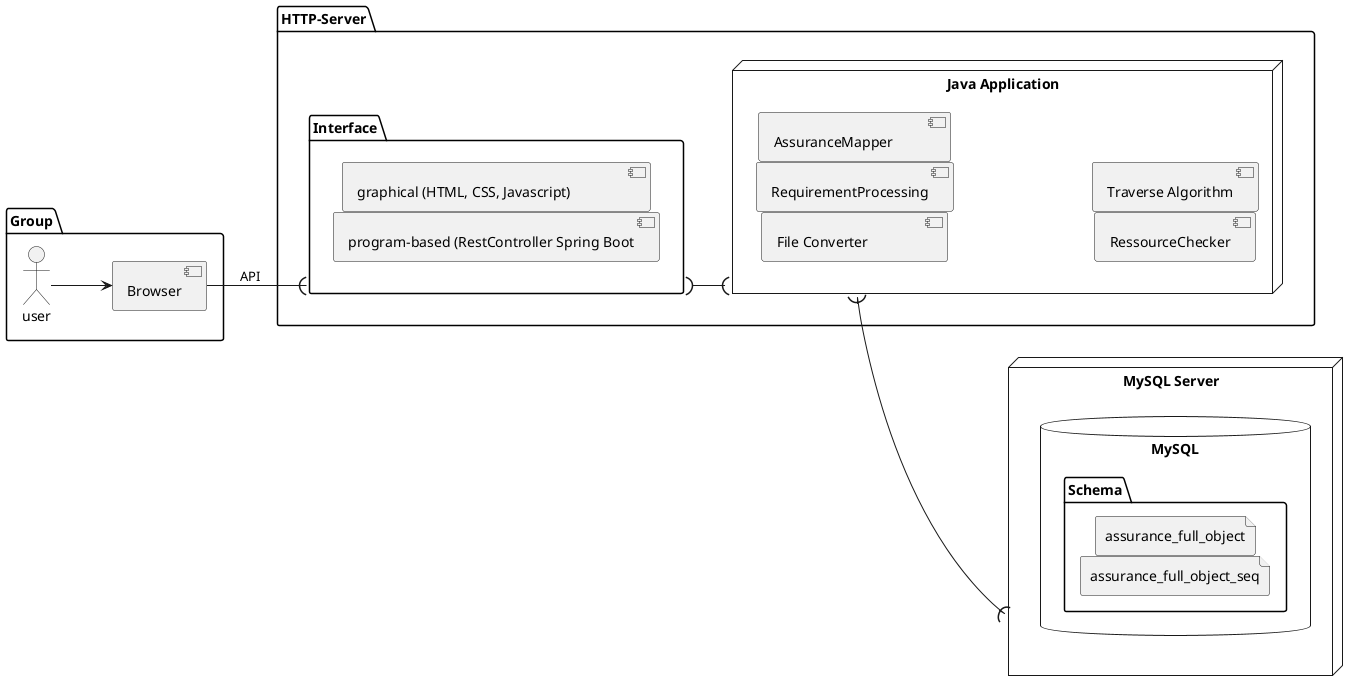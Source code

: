 @startuml

skinparam nodesep 1
left to right direction
package "Group" {
   actor user
   [Browser]
}

package "HTTP-Server" {
package "Interface" {
    [graphical (HTML, CSS, Javascript)               ] as GUIComponent
    [program-based (RestController Spring Boot]
}

node "Java Application" {
    [File Converter               ]
    [RequirementProcessing]
    [AssuranceMapper         ]
    [RessourceChecker]
    [Traverse Algorithm]
}


}

node "MySQL Server" {
database "MySQL" {
  folder "Schema" {
    file assurance_full_object
    file assurance_full_object_seq
  }

}
}


user --> [Browser]
[Browser] --(  "Interface" : API
"Interface" )--( "Java Application"
"Java Application" )--( "MySQL Server"

@enduml